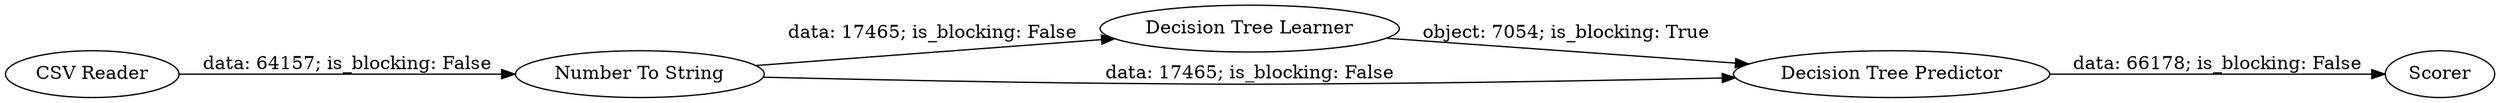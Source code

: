 digraph {
	"3008189213910769815_3" [label="Decision Tree Learner"]
	"3008189213910769815_4" [label="Decision Tree Predictor"]
	"3008189213910769815_5" [label=Scorer]
	"3008189213910769815_2" [label="Number To String"]
	"3008189213910769815_1" [label="CSV Reader"]
	"3008189213910769815_2" -> "3008189213910769815_3" [label="data: 17465; is_blocking: False"]
	"3008189213910769815_2" -> "3008189213910769815_4" [label="data: 17465; is_blocking: False"]
	"3008189213910769815_1" -> "3008189213910769815_2" [label="data: 64157; is_blocking: False"]
	"3008189213910769815_4" -> "3008189213910769815_5" [label="data: 66178; is_blocking: False"]
	"3008189213910769815_3" -> "3008189213910769815_4" [label="object: 7054; is_blocking: True"]
	rankdir=LR
}
